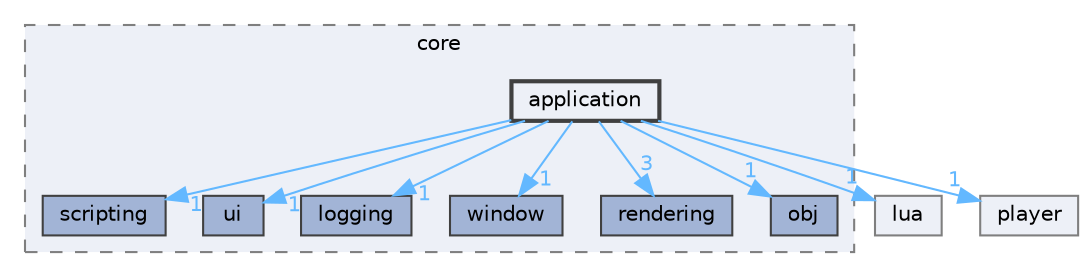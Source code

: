 digraph "techstorm/core/application"
{
 // LATEX_PDF_SIZE
  bgcolor="transparent";
  edge [fontname=Helvetica,fontsize=10,labelfontname=Helvetica,labelfontsize=10];
  node [fontname=Helvetica,fontsize=10,shape=box,height=0.2,width=0.4];
  compound=true
  subgraph clusterdir_cf837ce2acd7da7bca021b6616dd34cf {
    graph [ bgcolor="#edf0f7", pencolor="grey50", label="core", fontname=Helvetica,fontsize=10 style="filled,dashed", URL="dir_cf837ce2acd7da7bca021b6616dd34cf.html",tooltip=""]
  dir_1e4e178e5c33f69f7c7f781e38b1c96e [label="scripting", fillcolor="#a2b4d6", color="grey25", style="filled", URL="dir_1e4e178e5c33f69f7c7f781e38b1c96e.html",tooltip=""];
  dir_f6f6d8617d4d68775e82930094a1abe8 [label="ui", fillcolor="#a2b4d6", color="grey25", style="filled", URL="dir_f6f6d8617d4d68775e82930094a1abe8.html",tooltip=""];
  dir_2b380360dec2e8d3526d1396d87e480c [label="logging", fillcolor="#a2b4d6", color="grey25", style="filled", URL="dir_2b380360dec2e8d3526d1396d87e480c.html",tooltip=""];
  dir_5f7306f91aa9e71c21a3c603f627db9a [label="window", fillcolor="#a2b4d6", color="grey25", style="filled", URL="dir_5f7306f91aa9e71c21a3c603f627db9a.html",tooltip=""];
  dir_710d2ebbdaed58835cf87b1c39e0ecce [label="rendering", fillcolor="#a2b4d6", color="grey25", style="filled", URL="dir_710d2ebbdaed58835cf87b1c39e0ecce.html",tooltip=""];
  dir_92f86edc9ca8764028dc29fa542d253a [label="obj", fillcolor="#a2b4d6", color="grey25", style="filled", URL="dir_92f86edc9ca8764028dc29fa542d253a.html",tooltip=""];
  dir_0ec37a373680a9354b89ef42714a4fa9 [label="application", fillcolor="#edf0f7", color="grey25", style="filled,bold", URL="dir_0ec37a373680a9354b89ef42714a4fa9.html",tooltip=""];
  }
  dir_67e5b11173cba92d61fc60de03c25333 [label="lua", fillcolor="#edf0f7", color="grey50", style="filled", URL="dir_67e5b11173cba92d61fc60de03c25333.html",tooltip=""];
  dir_e1b7c65f7e48ba40f74efedb6994f227 [label="player", fillcolor="#edf0f7", color="grey50", style="filled", URL="dir_e1b7c65f7e48ba40f74efedb6994f227.html",tooltip=""];
  dir_0ec37a373680a9354b89ef42714a4fa9->dir_1e4e178e5c33f69f7c7f781e38b1c96e [headlabel="1", labeldistance=1.5 headhref="dir_000001_000107.html" href="dir_000001_000107.html" color="steelblue1" fontcolor="steelblue1"];
  dir_0ec37a373680a9354b89ef42714a4fa9->dir_2b380360dec2e8d3526d1396d87e480c [headlabel="1", labeldistance=1.5 headhref="dir_000001_000067.html" href="dir_000001_000067.html" color="steelblue1" fontcolor="steelblue1"];
  dir_0ec37a373680a9354b89ef42714a4fa9->dir_5f7306f91aa9e71c21a3c603f627db9a [headlabel="1", labeldistance=1.5 headhref="dir_000001_000144.html" href="dir_000001_000144.html" color="steelblue1" fontcolor="steelblue1"];
  dir_0ec37a373680a9354b89ef42714a4fa9->dir_67e5b11173cba92d61fc60de03c25333 [headlabel="1", labeldistance=1.5 headhref="dir_000001_000071.html" href="dir_000001_000071.html" color="steelblue1" fontcolor="steelblue1"];
  dir_0ec37a373680a9354b89ef42714a4fa9->dir_710d2ebbdaed58835cf87b1c39e0ecce [headlabel="3", labeldistance=1.5 headhref="dir_000001_000100.html" href="dir_000001_000100.html" color="steelblue1" fontcolor="steelblue1"];
  dir_0ec37a373680a9354b89ef42714a4fa9->dir_92f86edc9ca8764028dc29fa542d253a [headlabel="1", labeldistance=1.5 headhref="dir_000001_000078.html" href="dir_000001_000078.html" color="steelblue1" fontcolor="steelblue1"];
  dir_0ec37a373680a9354b89ef42714a4fa9->dir_e1b7c65f7e48ba40f74efedb6994f227 [headlabel="1", labeldistance=1.5 headhref="dir_000001_000087.html" href="dir_000001_000087.html" color="steelblue1" fontcolor="steelblue1"];
  dir_0ec37a373680a9354b89ef42714a4fa9->dir_f6f6d8617d4d68775e82930094a1abe8 [headlabel="1", labeldistance=1.5 headhref="dir_000001_000135.html" href="dir_000001_000135.html" color="steelblue1" fontcolor="steelblue1"];
}
